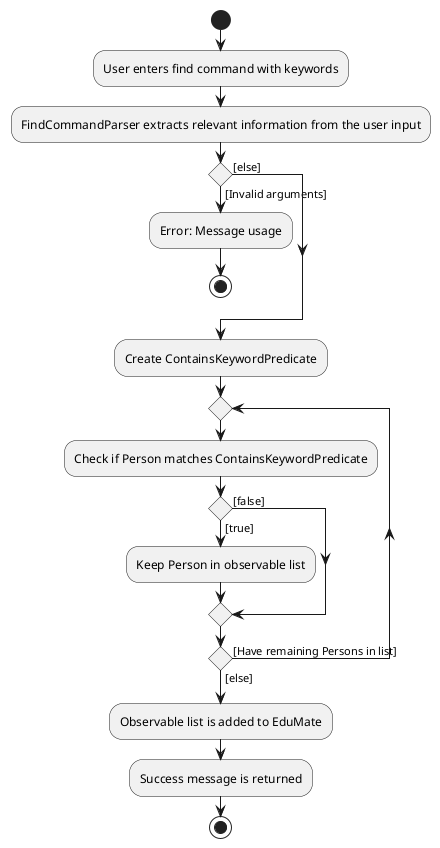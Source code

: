 @startuml
start
:User enters find command with keywords;
:FindCommandParser extracts relevant information from the user input;
if () then ([Invalid arguments])
    :Error: Message usage;
    stop
else ([else])
endif
:Create ContainsKeywordPredicate;
repeat;
    :Check if Person matches ContainsKeywordPredicate;
    if () then ([true])
        :Keep Person in observable list;
    else([false])
    endif
repeat while() is ([Have remaining Persons in list]) not ([else])
:Observable list is added to EduMate;
:Success message is returned;
stop
@enduml
